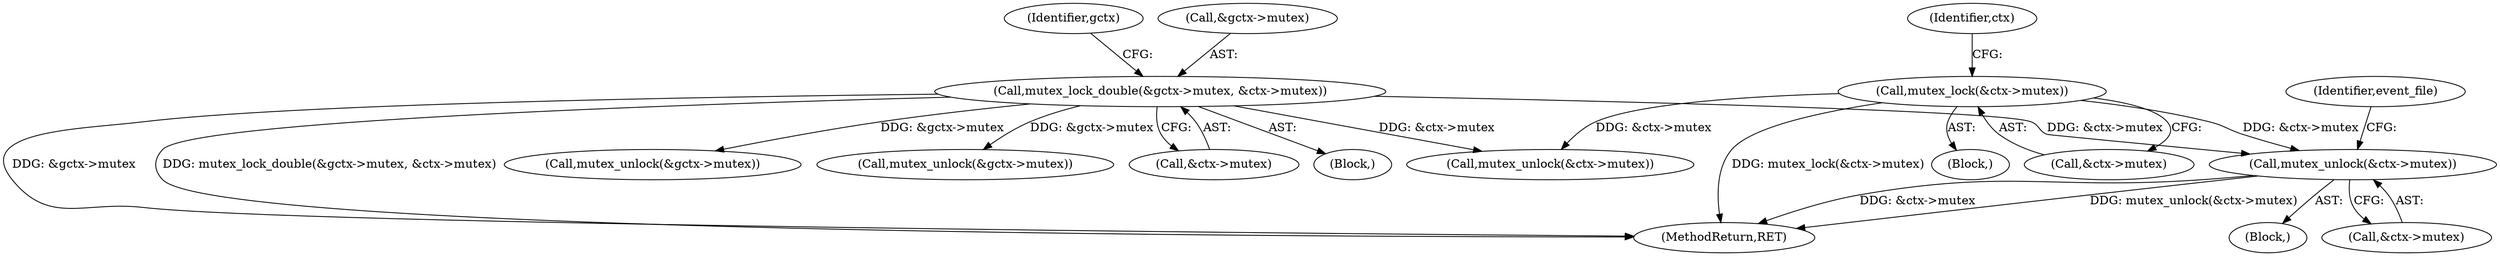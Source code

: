 digraph "0_linux_321027c1fe77f892f4ea07846aeae08cefbbb290@API" {
"1000800" [label="(Call,mutex_unlock(&ctx->mutex))"];
"1000621" [label="(Call,mutex_lock_double(&gctx->mutex, &ctx->mutex))"];
"1000644" [label="(Call,mutex_lock(&ctx->mutex))"];
"1000621" [label="(Call,mutex_lock_double(&gctx->mutex, &ctx->mutex))"];
"1000644" [label="(Call,mutex_lock(&ctx->mutex))"];
"1000626" [label="(Call,&ctx->mutex)"];
"1000645" [label="(Call,&ctx->mutex)"];
"1000138" [label="(Block,)"];
"1000795" [label="(Call,mutex_unlock(&gctx->mutex))"];
"1000622" [label="(Call,&gctx->mutex)"];
"1000801" [label="(Call,&ctx->mutex)"];
"1000748" [label="(Call,mutex_unlock(&ctx->mutex))"];
"1000633" [label="(Identifier,gctx)"];
"1000806" [label="(Identifier,event_file)"];
"1000652" [label="(Identifier,ctx)"];
"1000800" [label="(Call,mutex_unlock(&ctx->mutex))"];
"1000743" [label="(Call,mutex_unlock(&gctx->mutex))"];
"1000643" [label="(Block,)"];
"1000843" [label="(MethodReturn,RET)"];
"1000615" [label="(Block,)"];
"1000800" -> "1000138"  [label="AST: "];
"1000800" -> "1000801"  [label="CFG: "];
"1000801" -> "1000800"  [label="AST: "];
"1000806" -> "1000800"  [label="CFG: "];
"1000800" -> "1000843"  [label="DDG: mutex_unlock(&ctx->mutex)"];
"1000800" -> "1000843"  [label="DDG: &ctx->mutex"];
"1000621" -> "1000800"  [label="DDG: &ctx->mutex"];
"1000644" -> "1000800"  [label="DDG: &ctx->mutex"];
"1000621" -> "1000615"  [label="AST: "];
"1000621" -> "1000626"  [label="CFG: "];
"1000622" -> "1000621"  [label="AST: "];
"1000626" -> "1000621"  [label="AST: "];
"1000633" -> "1000621"  [label="CFG: "];
"1000621" -> "1000843"  [label="DDG: &gctx->mutex"];
"1000621" -> "1000843"  [label="DDG: mutex_lock_double(&gctx->mutex, &ctx->mutex)"];
"1000621" -> "1000743"  [label="DDG: &gctx->mutex"];
"1000621" -> "1000748"  [label="DDG: &ctx->mutex"];
"1000621" -> "1000795"  [label="DDG: &gctx->mutex"];
"1000644" -> "1000643"  [label="AST: "];
"1000644" -> "1000645"  [label="CFG: "];
"1000645" -> "1000644"  [label="AST: "];
"1000652" -> "1000644"  [label="CFG: "];
"1000644" -> "1000843"  [label="DDG: mutex_lock(&ctx->mutex)"];
"1000644" -> "1000748"  [label="DDG: &ctx->mutex"];
}
